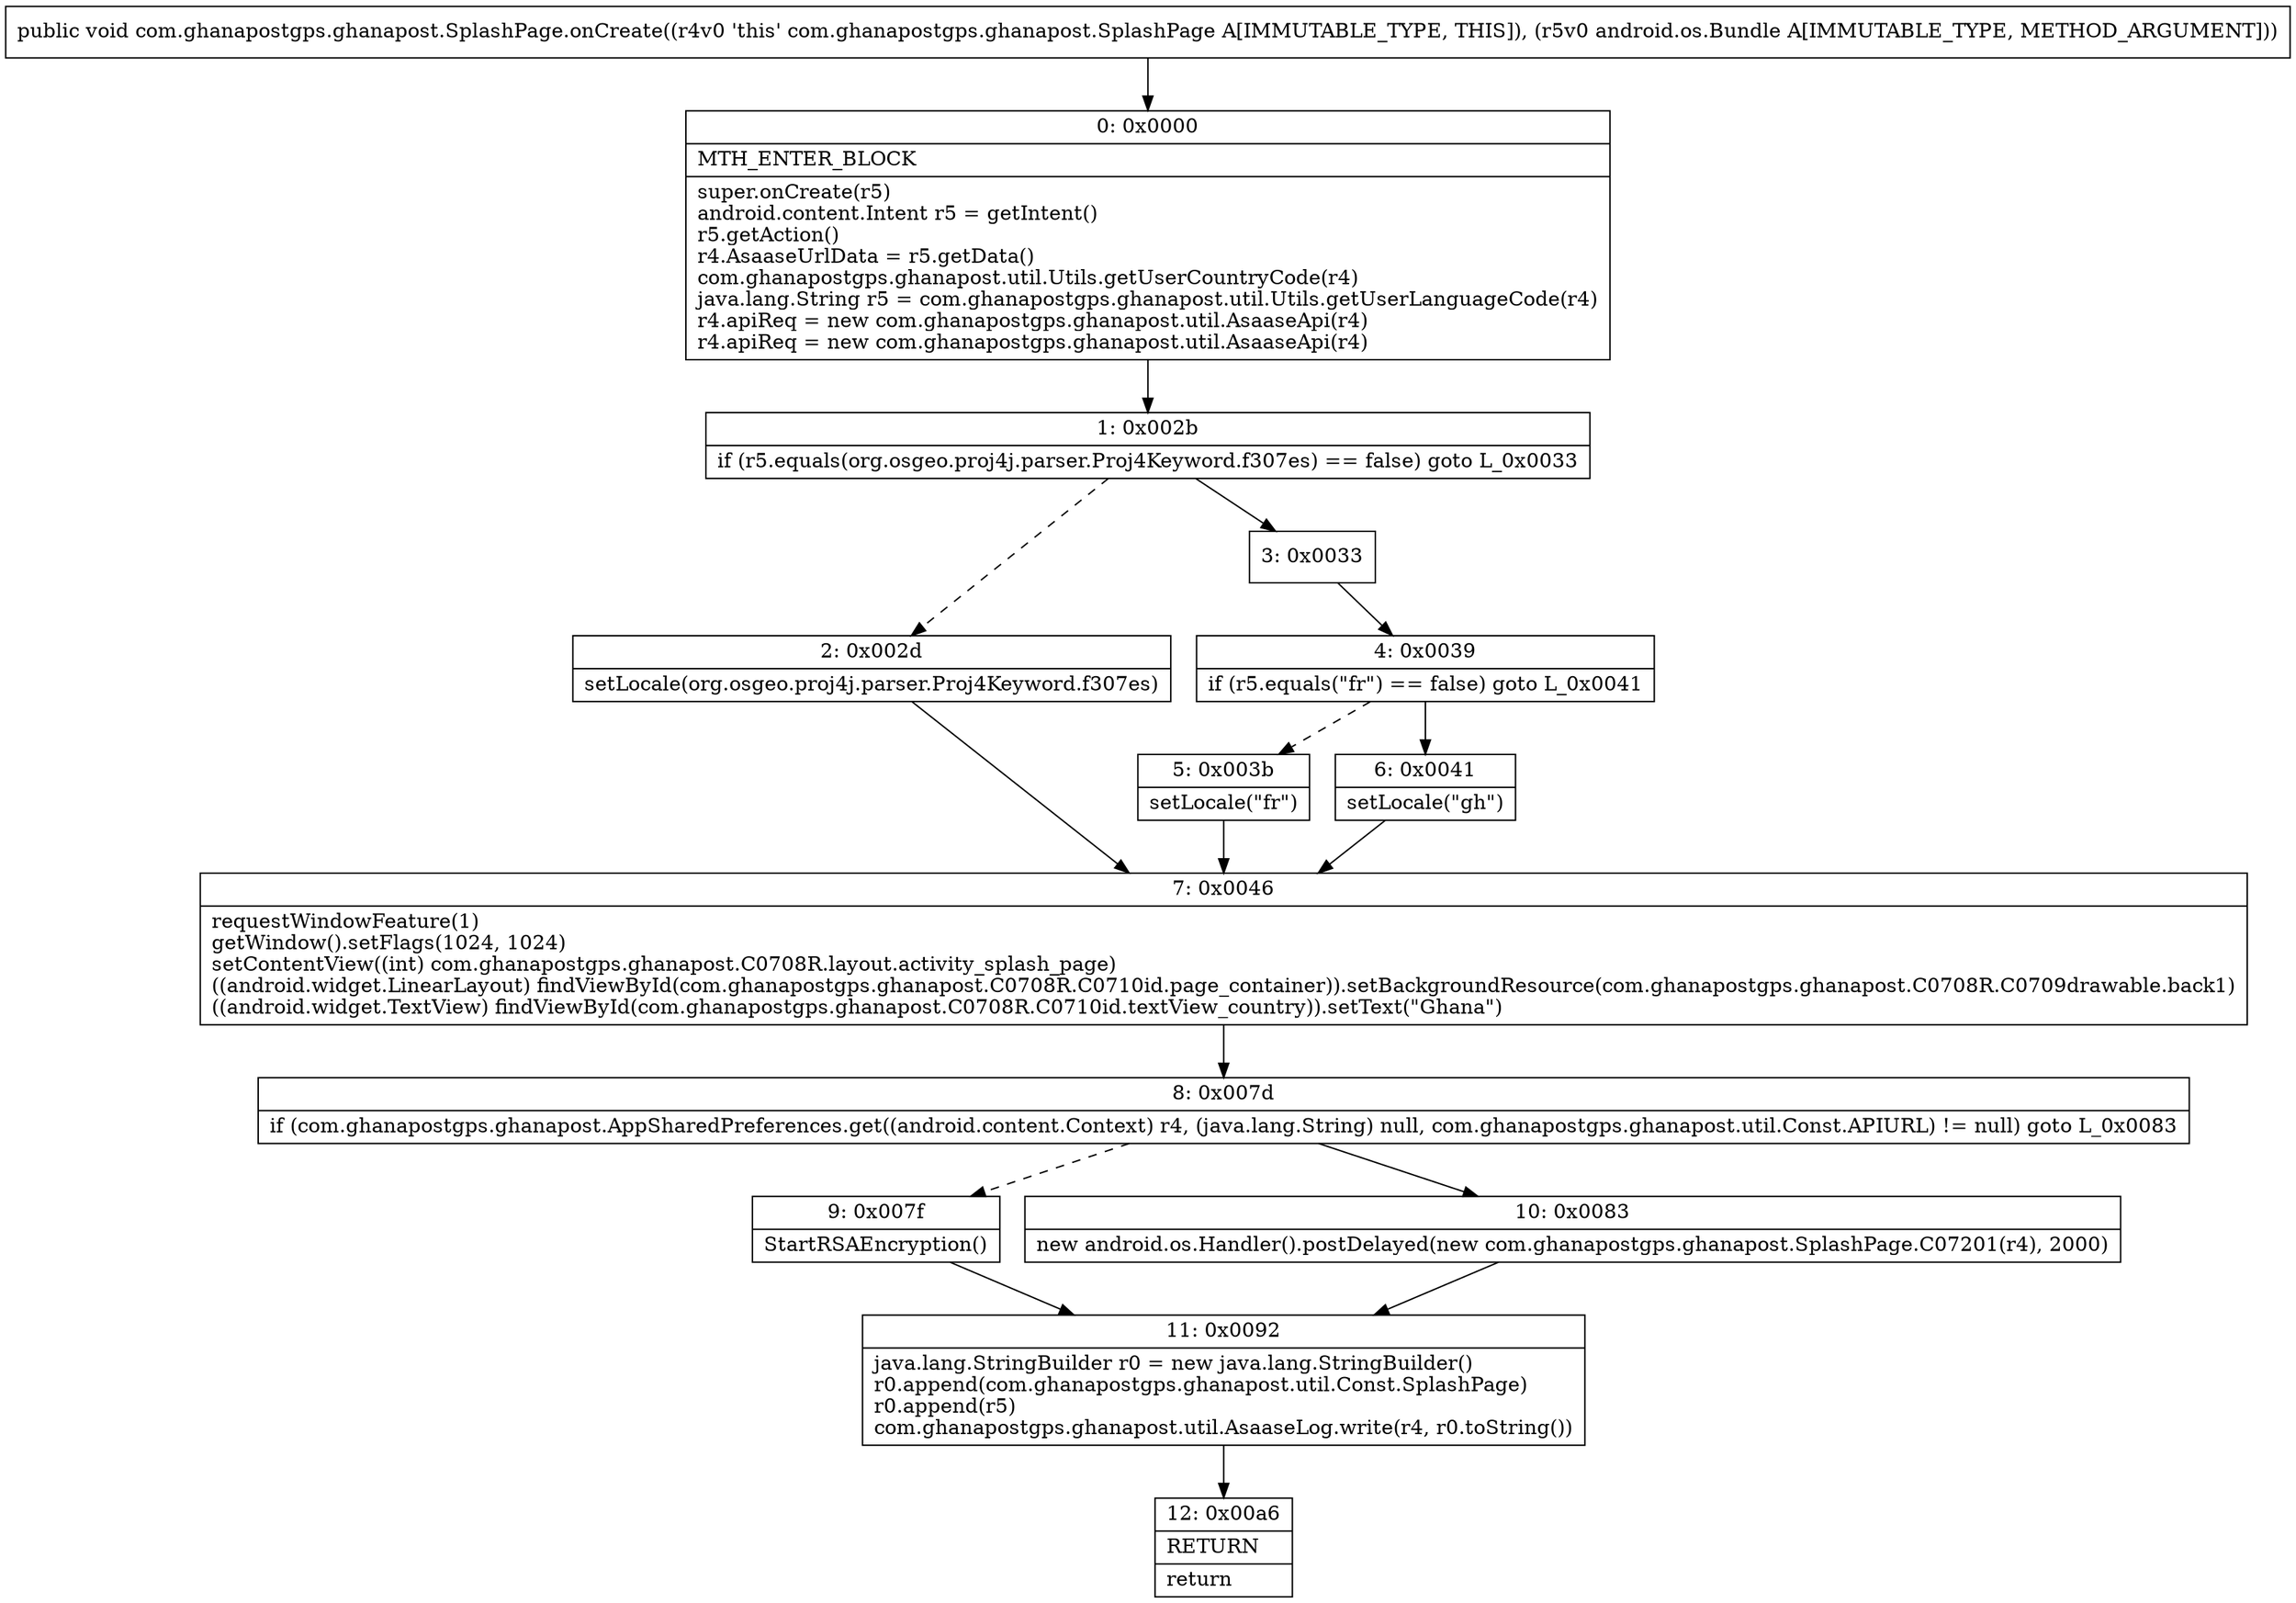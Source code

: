 digraph "CFG forcom.ghanapostgps.ghanapost.SplashPage.onCreate(Landroid\/os\/Bundle;)V" {
Node_0 [shape=record,label="{0\:\ 0x0000|MTH_ENTER_BLOCK\l|super.onCreate(r5)\landroid.content.Intent r5 = getIntent()\lr5.getAction()\lr4.AsaaseUrlData = r5.getData()\lcom.ghanapostgps.ghanapost.util.Utils.getUserCountryCode(r4)\ljava.lang.String r5 = com.ghanapostgps.ghanapost.util.Utils.getUserLanguageCode(r4)\lr4.apiReq = new com.ghanapostgps.ghanapost.util.AsaaseApi(r4)\lr4.apiReq = new com.ghanapostgps.ghanapost.util.AsaaseApi(r4)\l}"];
Node_1 [shape=record,label="{1\:\ 0x002b|if (r5.equals(org.osgeo.proj4j.parser.Proj4Keyword.f307es) == false) goto L_0x0033\l}"];
Node_2 [shape=record,label="{2\:\ 0x002d|setLocale(org.osgeo.proj4j.parser.Proj4Keyword.f307es)\l}"];
Node_3 [shape=record,label="{3\:\ 0x0033}"];
Node_4 [shape=record,label="{4\:\ 0x0039|if (r5.equals(\"fr\") == false) goto L_0x0041\l}"];
Node_5 [shape=record,label="{5\:\ 0x003b|setLocale(\"fr\")\l}"];
Node_6 [shape=record,label="{6\:\ 0x0041|setLocale(\"gh\")\l}"];
Node_7 [shape=record,label="{7\:\ 0x0046|requestWindowFeature(1)\lgetWindow().setFlags(1024, 1024)\lsetContentView((int) com.ghanapostgps.ghanapost.C0708R.layout.activity_splash_page)\l((android.widget.LinearLayout) findViewById(com.ghanapostgps.ghanapost.C0708R.C0710id.page_container)).setBackgroundResource(com.ghanapostgps.ghanapost.C0708R.C0709drawable.back1)\l((android.widget.TextView) findViewById(com.ghanapostgps.ghanapost.C0708R.C0710id.textView_country)).setText(\"Ghana\")\l}"];
Node_8 [shape=record,label="{8\:\ 0x007d|if (com.ghanapostgps.ghanapost.AppSharedPreferences.get((android.content.Context) r4, (java.lang.String) null, com.ghanapostgps.ghanapost.util.Const.APIURL) != null) goto L_0x0083\l}"];
Node_9 [shape=record,label="{9\:\ 0x007f|StartRSAEncryption()\l}"];
Node_10 [shape=record,label="{10\:\ 0x0083|new android.os.Handler().postDelayed(new com.ghanapostgps.ghanapost.SplashPage.C07201(r4), 2000)\l}"];
Node_11 [shape=record,label="{11\:\ 0x0092|java.lang.StringBuilder r0 = new java.lang.StringBuilder()\lr0.append(com.ghanapostgps.ghanapost.util.Const.SplashPage)\lr0.append(r5)\lcom.ghanapostgps.ghanapost.util.AsaaseLog.write(r4, r0.toString())\l}"];
Node_12 [shape=record,label="{12\:\ 0x00a6|RETURN\l|return\l}"];
MethodNode[shape=record,label="{public void com.ghanapostgps.ghanapost.SplashPage.onCreate((r4v0 'this' com.ghanapostgps.ghanapost.SplashPage A[IMMUTABLE_TYPE, THIS]), (r5v0 android.os.Bundle A[IMMUTABLE_TYPE, METHOD_ARGUMENT])) }"];
MethodNode -> Node_0;
Node_0 -> Node_1;
Node_1 -> Node_2[style=dashed];
Node_1 -> Node_3;
Node_2 -> Node_7;
Node_3 -> Node_4;
Node_4 -> Node_5[style=dashed];
Node_4 -> Node_6;
Node_5 -> Node_7;
Node_6 -> Node_7;
Node_7 -> Node_8;
Node_8 -> Node_9[style=dashed];
Node_8 -> Node_10;
Node_9 -> Node_11;
Node_10 -> Node_11;
Node_11 -> Node_12;
}

